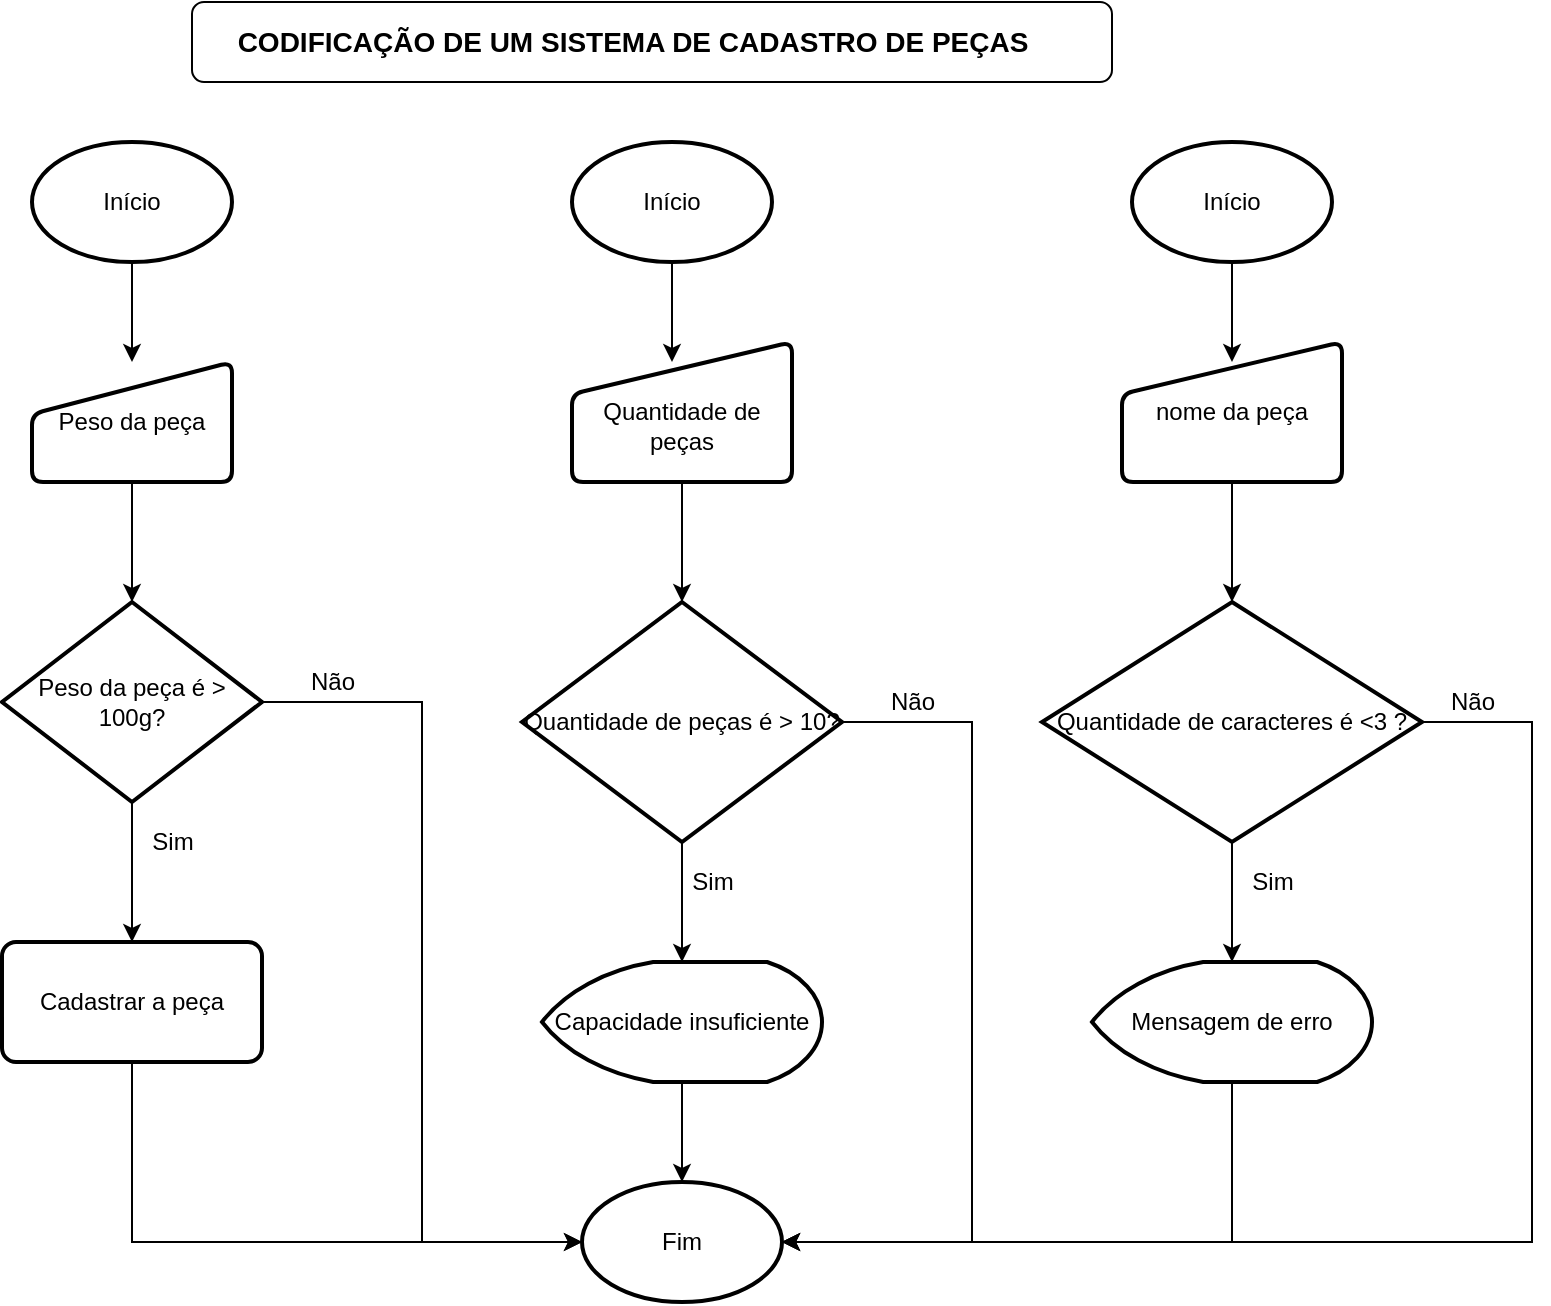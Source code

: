 <mxfile version="14.6.13" type="device"><diagram id="GctbXNNPyDJc5FM-HOz5" name="Página-1"><mxGraphModel dx="2556" dy="822" grid="1" gridSize="10" guides="1" tooltips="1" connect="1" arrows="1" fold="1" page="1" pageScale="1" pageWidth="827" pageHeight="1169" math="0" shadow="0"><root><mxCell id="0"/><mxCell id="1" parent="0"/><mxCell id="H7duhfaeKh3S43SVI6Qu-3" value="" style="rounded=1;whiteSpace=wrap;html=1;" vertex="1" parent="1"><mxGeometry x="40" y="10" width="460" height="40" as="geometry"/></mxCell><mxCell id="H7duhfaeKh3S43SVI6Qu-1" value="&lt;b&gt;&lt;font style=&quot;font-size: 14px&quot;&gt;CODIFICAÇÃO DE UM SISTEMA DE CADASTRO DE PEÇAS&lt;/font&gt;&lt;/b&gt;" style="text;html=1;align=center;verticalAlign=middle;resizable=0;points=[];autosize=1;strokeColor=none;" vertex="1" parent="1"><mxGeometry x="60" y="20" width="400" height="20" as="geometry"/></mxCell><mxCell id="H7duhfaeKh3S43SVI6Qu-14" style="edgeStyle=orthogonalEdgeStyle;rounded=0;orthogonalLoop=1;jettySize=auto;html=1;exitX=0.5;exitY=1;exitDx=0;exitDy=0;exitPerimeter=0;" edge="1" parent="1" source="H7duhfaeKh3S43SVI6Qu-2" target="H7duhfaeKh3S43SVI6Qu-5"><mxGeometry relative="1" as="geometry"/></mxCell><mxCell id="H7duhfaeKh3S43SVI6Qu-2" value="Início" style="strokeWidth=2;html=1;shape=mxgraph.flowchart.start_1;whiteSpace=wrap;" vertex="1" parent="1"><mxGeometry x="-40" y="80" width="100" height="60" as="geometry"/></mxCell><mxCell id="H7duhfaeKh3S43SVI6Qu-13" style="edgeStyle=orthogonalEdgeStyle;rounded=0;orthogonalLoop=1;jettySize=auto;html=1;exitX=0.5;exitY=1;exitDx=0;exitDy=0;entryX=0.5;entryY=0;entryDx=0;entryDy=0;entryPerimeter=0;" edge="1" parent="1" source="H7duhfaeKh3S43SVI6Qu-5" target="H7duhfaeKh3S43SVI6Qu-7"><mxGeometry relative="1" as="geometry"/></mxCell><mxCell id="H7duhfaeKh3S43SVI6Qu-5" value="Peso da peça" style="html=1;strokeWidth=2;shape=manualInput;whiteSpace=wrap;rounded=1;size=26;arcSize=11;" vertex="1" parent="1"><mxGeometry x="-40" y="190" width="100" height="60" as="geometry"/></mxCell><mxCell id="H7duhfaeKh3S43SVI6Qu-12" style="edgeStyle=orthogonalEdgeStyle;rounded=0;orthogonalLoop=1;jettySize=auto;html=1;exitX=0.5;exitY=1;exitDx=0;exitDy=0;exitPerimeter=0;entryX=0.5;entryY=0;entryDx=0;entryDy=0;" edge="1" parent="1" source="H7duhfaeKh3S43SVI6Qu-7" target="H7duhfaeKh3S43SVI6Qu-9"><mxGeometry relative="1" as="geometry"/></mxCell><mxCell id="H7duhfaeKh3S43SVI6Qu-43" style="edgeStyle=orthogonalEdgeStyle;rounded=0;orthogonalLoop=1;jettySize=auto;html=1;exitX=1;exitY=0.5;exitDx=0;exitDy=0;exitPerimeter=0;entryX=0;entryY=0.5;entryDx=0;entryDy=0;entryPerimeter=0;" edge="1" parent="1" source="H7duhfaeKh3S43SVI6Qu-7" target="H7duhfaeKh3S43SVI6Qu-30"><mxGeometry relative="1" as="geometry"/></mxCell><mxCell id="H7duhfaeKh3S43SVI6Qu-7" value="Peso da peça é &amp;gt; 100g?" style="strokeWidth=2;html=1;shape=mxgraph.flowchart.decision;whiteSpace=wrap;" vertex="1" parent="1"><mxGeometry x="-55" y="310" width="130" height="100" as="geometry"/></mxCell><mxCell id="H7duhfaeKh3S43SVI6Qu-42" style="edgeStyle=orthogonalEdgeStyle;rounded=0;orthogonalLoop=1;jettySize=auto;html=1;exitX=0.5;exitY=1;exitDx=0;exitDy=0;entryX=0;entryY=0.5;entryDx=0;entryDy=0;entryPerimeter=0;" edge="1" parent="1" source="H7duhfaeKh3S43SVI6Qu-9" target="H7duhfaeKh3S43SVI6Qu-30"><mxGeometry relative="1" as="geometry"/></mxCell><mxCell id="H7duhfaeKh3S43SVI6Qu-9" value="Cadastrar a peça" style="rounded=1;whiteSpace=wrap;html=1;absoluteArcSize=1;arcSize=14;strokeWidth=2;" vertex="1" parent="1"><mxGeometry x="-55" y="480" width="130" height="60" as="geometry"/></mxCell><mxCell id="H7duhfaeKh3S43SVI6Qu-17" value="Não" style="text;html=1;align=center;verticalAlign=middle;resizable=0;points=[];autosize=1;strokeColor=none;" vertex="1" parent="1"><mxGeometry x="90" y="340" width="40" height="20" as="geometry"/></mxCell><mxCell id="H7duhfaeKh3S43SVI6Qu-20" style="edgeStyle=orthogonalEdgeStyle;rounded=0;orthogonalLoop=1;jettySize=auto;html=1;exitX=0.5;exitY=1;exitDx=0;exitDy=0;exitPerimeter=0;" edge="1" parent="1" source="H7duhfaeKh3S43SVI6Qu-19"><mxGeometry relative="1" as="geometry"><mxPoint x="280" y="190" as="targetPoint"/></mxGeometry></mxCell><mxCell id="H7duhfaeKh3S43SVI6Qu-19" value="Início" style="strokeWidth=2;html=1;shape=mxgraph.flowchart.start_1;whiteSpace=wrap;" vertex="1" parent="1"><mxGeometry x="230" y="80" width="100" height="60" as="geometry"/></mxCell><mxCell id="H7duhfaeKh3S43SVI6Qu-22" style="edgeStyle=orthogonalEdgeStyle;rounded=0;orthogonalLoop=1;jettySize=auto;html=1;exitX=0.5;exitY=1;exitDx=0;exitDy=0;entryX=0.5;entryY=0;entryDx=0;entryDy=0;entryPerimeter=0;" edge="1" parent="1" source="H7duhfaeKh3S43SVI6Qu-21" target="H7duhfaeKh3S43SVI6Qu-23"><mxGeometry relative="1" as="geometry"><mxPoint x="285" y="300" as="targetPoint"/></mxGeometry></mxCell><mxCell id="H7duhfaeKh3S43SVI6Qu-21" value="&lt;br&gt;Quantidade de peças" style="html=1;strokeWidth=2;shape=manualInput;whiteSpace=wrap;rounded=1;size=26;arcSize=11;" vertex="1" parent="1"><mxGeometry x="230" y="180" width="110" height="70" as="geometry"/></mxCell><mxCell id="H7duhfaeKh3S43SVI6Qu-33" style="edgeStyle=orthogonalEdgeStyle;rounded=0;orthogonalLoop=1;jettySize=auto;html=1;exitX=1;exitY=0.5;exitDx=0;exitDy=0;exitPerimeter=0;entryX=1;entryY=0.5;entryDx=0;entryDy=0;entryPerimeter=0;" edge="1" parent="1" source="H7duhfaeKh3S43SVI6Qu-23" target="H7duhfaeKh3S43SVI6Qu-30"><mxGeometry relative="1" as="geometry"><Array as="points"><mxPoint x="430" y="370"/><mxPoint x="430" y="630"/></Array></mxGeometry></mxCell><mxCell id="H7duhfaeKh3S43SVI6Qu-51" style="edgeStyle=orthogonalEdgeStyle;rounded=0;orthogonalLoop=1;jettySize=auto;html=1;exitX=0.5;exitY=1;exitDx=0;exitDy=0;exitPerimeter=0;entryX=0.5;entryY=0;entryDx=0;entryDy=0;entryPerimeter=0;" edge="1" parent="1" source="H7duhfaeKh3S43SVI6Qu-23" target="H7duhfaeKh3S43SVI6Qu-27"><mxGeometry relative="1" as="geometry"/></mxCell><mxCell id="H7duhfaeKh3S43SVI6Qu-23" value="Quantidade de peças é &amp;gt; 10?" style="strokeWidth=2;html=1;shape=mxgraph.flowchart.decision;whiteSpace=wrap;" vertex="1" parent="1"><mxGeometry x="205" y="310" width="160" height="120" as="geometry"/></mxCell><mxCell id="H7duhfaeKh3S43SVI6Qu-29" style="edgeStyle=orthogonalEdgeStyle;rounded=0;orthogonalLoop=1;jettySize=auto;html=1;exitX=0.5;exitY=1;exitDx=0;exitDy=0;exitPerimeter=0;entryX=0.5;entryY=0;entryDx=0;entryDy=0;entryPerimeter=0;" edge="1" parent="1" source="H7duhfaeKh3S43SVI6Qu-27" target="H7duhfaeKh3S43SVI6Qu-30"><mxGeometry relative="1" as="geometry"><mxPoint x="285" y="610" as="targetPoint"/></mxGeometry></mxCell><mxCell id="H7duhfaeKh3S43SVI6Qu-27" value="Capacidade insuficiente" style="strokeWidth=2;html=1;shape=mxgraph.flowchart.display;whiteSpace=wrap;" vertex="1" parent="1"><mxGeometry x="215" y="490" width="140" height="60" as="geometry"/></mxCell><mxCell id="H7duhfaeKh3S43SVI6Qu-28" value="Sim" style="text;html=1;align=center;verticalAlign=middle;resizable=0;points=[];autosize=1;strokeColor=none;" vertex="1" parent="1"><mxGeometry x="280" y="440" width="40" height="20" as="geometry"/></mxCell><mxCell id="H7duhfaeKh3S43SVI6Qu-30" value="Fim" style="strokeWidth=2;html=1;shape=mxgraph.flowchart.start_1;whiteSpace=wrap;" vertex="1" parent="1"><mxGeometry x="235" y="600" width="100" height="60" as="geometry"/></mxCell><mxCell id="H7duhfaeKh3S43SVI6Qu-34" value="Não" style="text;html=1;align=center;verticalAlign=middle;resizable=0;points=[];autosize=1;strokeColor=none;" vertex="1" parent="1"><mxGeometry x="380" y="350" width="40" height="20" as="geometry"/></mxCell><mxCell id="H7duhfaeKh3S43SVI6Qu-39" style="edgeStyle=orthogonalEdgeStyle;rounded=0;orthogonalLoop=1;jettySize=auto;html=1;exitX=0.5;exitY=1;exitDx=0;exitDy=0;exitPerimeter=0;" edge="1" parent="1" source="H7duhfaeKh3S43SVI6Qu-35"><mxGeometry relative="1" as="geometry"><mxPoint x="560" y="190" as="targetPoint"/></mxGeometry></mxCell><mxCell id="H7duhfaeKh3S43SVI6Qu-35" value="Início" style="strokeWidth=2;html=1;shape=mxgraph.flowchart.start_1;whiteSpace=wrap;" vertex="1" parent="1"><mxGeometry x="510" y="80" width="100" height="60" as="geometry"/></mxCell><mxCell id="H7duhfaeKh3S43SVI6Qu-40" style="edgeStyle=orthogonalEdgeStyle;rounded=0;orthogonalLoop=1;jettySize=auto;html=1;" edge="1" parent="1" source="H7duhfaeKh3S43SVI6Qu-37"><mxGeometry relative="1" as="geometry"><mxPoint x="560" y="310" as="targetPoint"/></mxGeometry></mxCell><mxCell id="H7duhfaeKh3S43SVI6Qu-37" value="nome da peça" style="html=1;strokeWidth=2;shape=manualInput;whiteSpace=wrap;rounded=1;size=26;arcSize=11;" vertex="1" parent="1"><mxGeometry x="505" y="180" width="110" height="70" as="geometry"/></mxCell><mxCell id="H7duhfaeKh3S43SVI6Qu-47" style="edgeStyle=orthogonalEdgeStyle;rounded=0;orthogonalLoop=1;jettySize=auto;html=1;exitX=1;exitY=0.5;exitDx=0;exitDy=0;exitPerimeter=0;entryX=1;entryY=0.5;entryDx=0;entryDy=0;entryPerimeter=0;" edge="1" parent="1" source="H7duhfaeKh3S43SVI6Qu-41" target="H7duhfaeKh3S43SVI6Qu-30"><mxGeometry relative="1" as="geometry"><Array as="points"><mxPoint x="710" y="370"/><mxPoint x="710" y="630"/></Array></mxGeometry></mxCell><mxCell id="H7duhfaeKh3S43SVI6Qu-50" style="edgeStyle=orthogonalEdgeStyle;rounded=0;orthogonalLoop=1;jettySize=auto;html=1;exitX=0.5;exitY=1;exitDx=0;exitDy=0;exitPerimeter=0;entryX=0.5;entryY=0;entryDx=0;entryDy=0;entryPerimeter=0;" edge="1" parent="1" source="H7duhfaeKh3S43SVI6Qu-41" target="H7duhfaeKh3S43SVI6Qu-45"><mxGeometry relative="1" as="geometry"/></mxCell><mxCell id="H7duhfaeKh3S43SVI6Qu-41" value="Quantidade de caracteres é &amp;lt;3 ?" style="strokeWidth=2;html=1;shape=mxgraph.flowchart.decision;whiteSpace=wrap;align=center;" vertex="1" parent="1"><mxGeometry x="465" y="310" width="190" height="120" as="geometry"/></mxCell><mxCell id="H7duhfaeKh3S43SVI6Qu-46" style="edgeStyle=orthogonalEdgeStyle;rounded=0;orthogonalLoop=1;jettySize=auto;html=1;exitX=0.5;exitY=1;exitDx=0;exitDy=0;exitPerimeter=0;entryX=1;entryY=0.5;entryDx=0;entryDy=0;entryPerimeter=0;" edge="1" parent="1" source="H7duhfaeKh3S43SVI6Qu-45" target="H7duhfaeKh3S43SVI6Qu-30"><mxGeometry relative="1" as="geometry"><mxPoint x="560" y="580" as="targetPoint"/></mxGeometry></mxCell><mxCell id="H7duhfaeKh3S43SVI6Qu-45" value="Mensagem de erro" style="strokeWidth=2;html=1;shape=mxgraph.flowchart.display;whiteSpace=wrap;" vertex="1" parent="1"><mxGeometry x="490" y="490" width="140" height="60" as="geometry"/></mxCell><mxCell id="H7duhfaeKh3S43SVI6Qu-48" value="Sim" style="text;html=1;align=center;verticalAlign=middle;resizable=0;points=[];autosize=1;strokeColor=none;" vertex="1" parent="1"><mxGeometry x="560" y="440" width="40" height="20" as="geometry"/></mxCell><mxCell id="H7duhfaeKh3S43SVI6Qu-49" value="Não" style="text;html=1;align=center;verticalAlign=middle;resizable=0;points=[];autosize=1;strokeColor=none;" vertex="1" parent="1"><mxGeometry x="660" y="350" width="40" height="20" as="geometry"/></mxCell><mxCell id="H7duhfaeKh3S43SVI6Qu-53" value="Sim" style="text;html=1;align=center;verticalAlign=middle;resizable=0;points=[];autosize=1;strokeColor=none;" vertex="1" parent="1"><mxGeometry x="10" y="420" width="40" height="20" as="geometry"/></mxCell></root></mxGraphModel></diagram></mxfile>